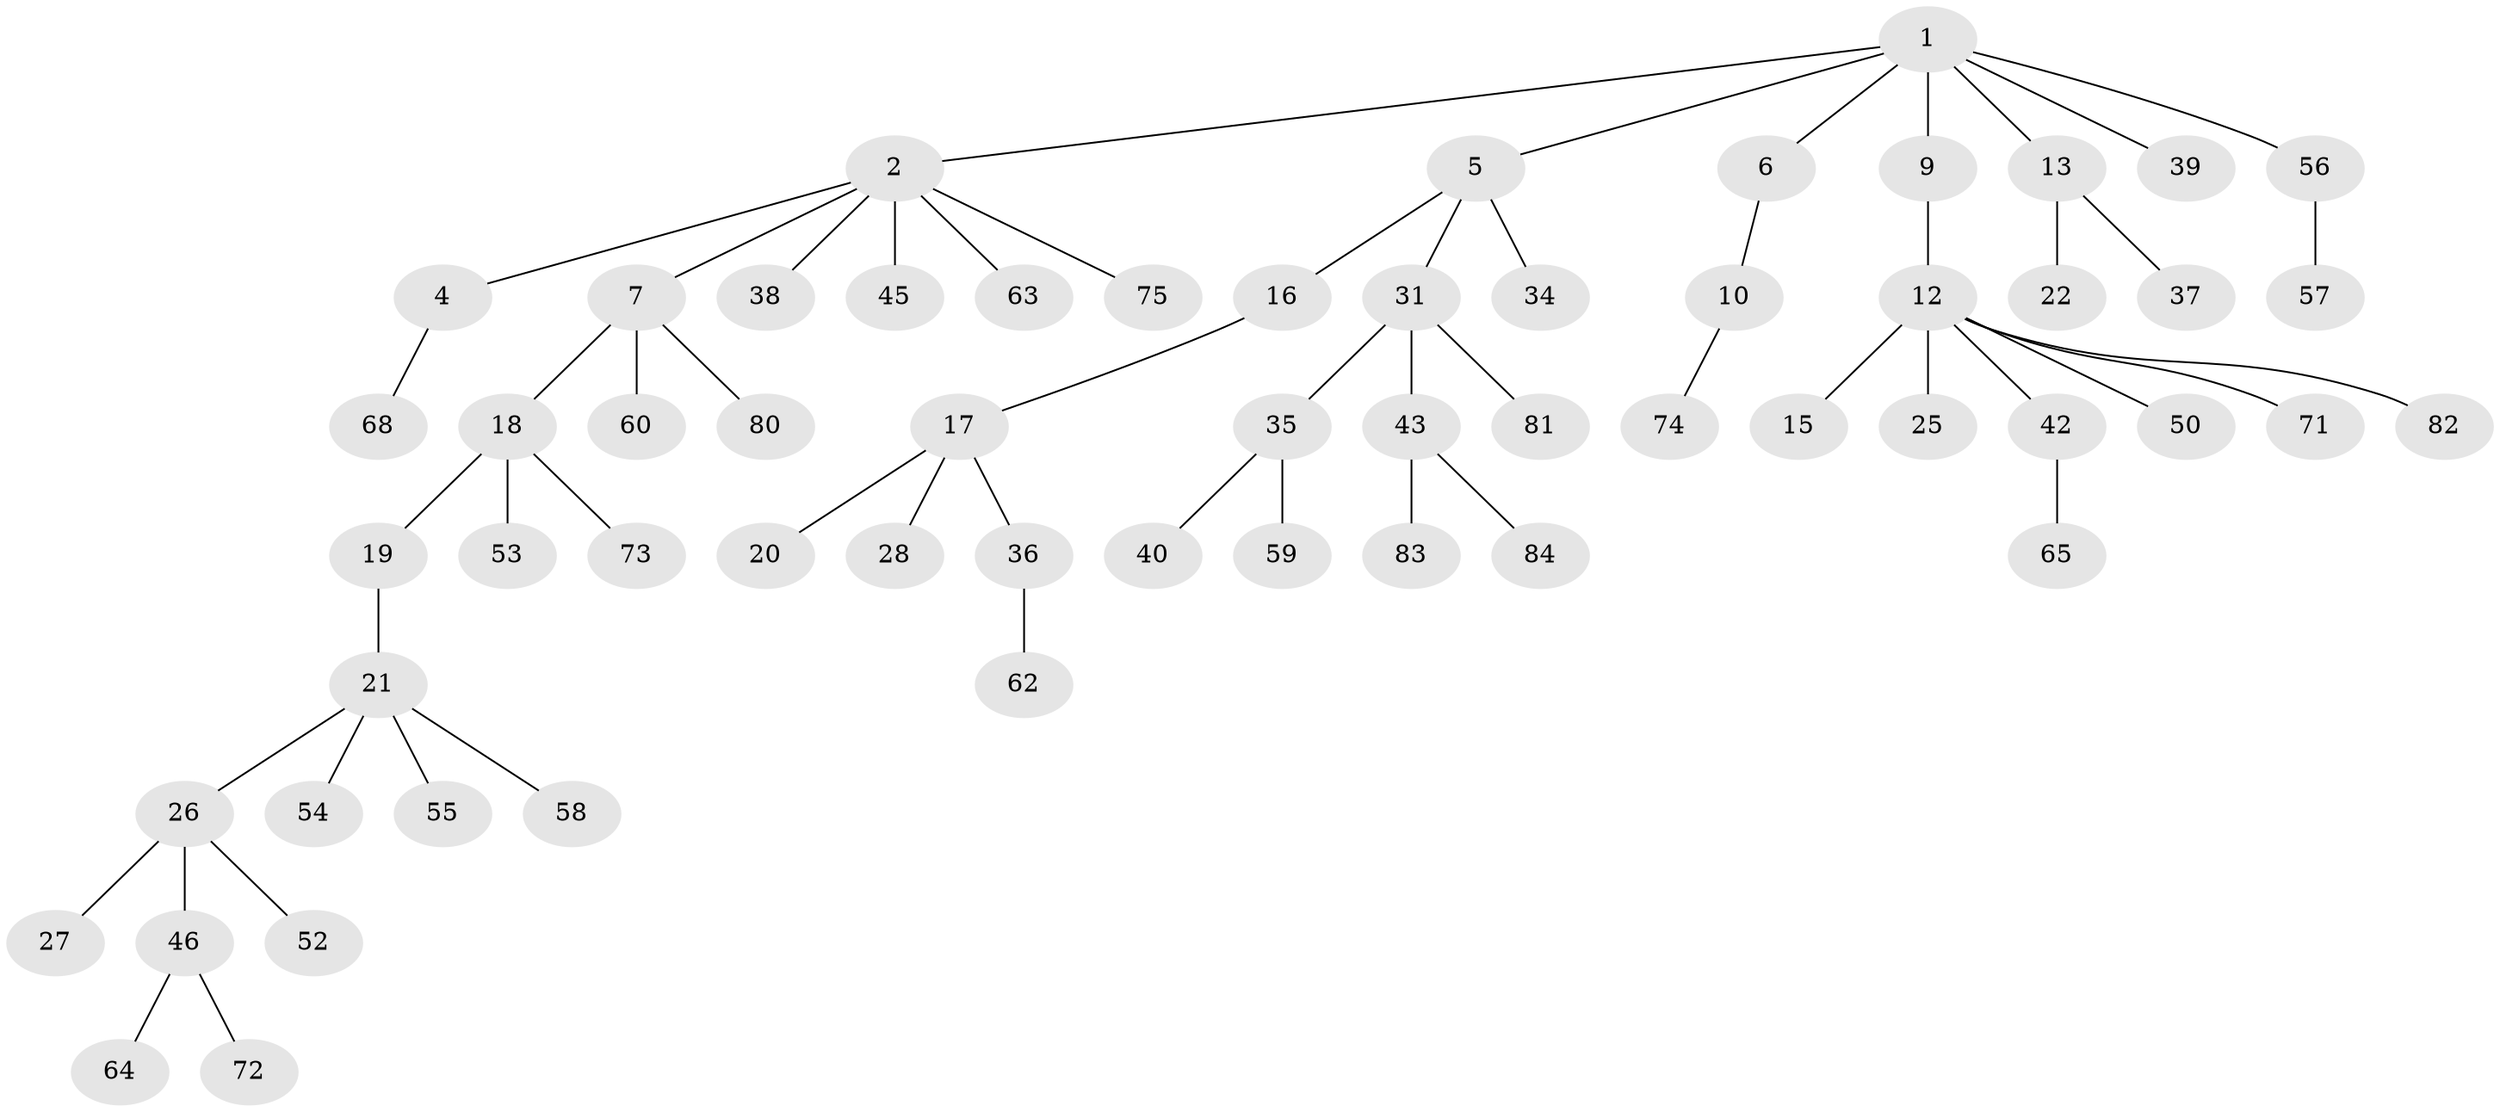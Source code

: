 // Generated by graph-tools (version 1.1) at 2025/52/02/27/25 19:52:10]
// undirected, 59 vertices, 58 edges
graph export_dot {
graph [start="1"]
  node [color=gray90,style=filled];
  1 [super="+3"];
  2 [super="+8"];
  4 [super="+41"];
  5 [super="+14"];
  6 [super="+24"];
  7 [super="+29"];
  9 [super="+11"];
  10 [super="+76"];
  12 [super="+23"];
  13;
  15;
  16;
  17 [super="+61"];
  18 [super="+30"];
  19;
  20 [super="+51"];
  21 [super="+44"];
  22 [super="+66"];
  25 [super="+77"];
  26;
  27 [super="+32"];
  28;
  31 [super="+33"];
  34;
  35 [super="+48"];
  36;
  37 [super="+49"];
  38 [super="+85"];
  39;
  40;
  42;
  43 [super="+47"];
  45;
  46 [super="+70"];
  50;
  52 [super="+78"];
  53;
  54;
  55;
  56 [super="+79"];
  57;
  58;
  59;
  60;
  62;
  63;
  64 [super="+69"];
  65 [super="+67"];
  68;
  71;
  72;
  73;
  74;
  75;
  80;
  81;
  82;
  83;
  84;
  1 -- 2;
  1 -- 13;
  1 -- 5;
  1 -- 6;
  1 -- 39;
  1 -- 56;
  1 -- 9;
  2 -- 4;
  2 -- 7;
  2 -- 38;
  2 -- 45;
  2 -- 75;
  2 -- 63;
  4 -- 68;
  5 -- 16;
  5 -- 31;
  5 -- 34;
  6 -- 10;
  7 -- 18;
  7 -- 60;
  7 -- 80;
  9 -- 12;
  10 -- 74;
  12 -- 15;
  12 -- 50;
  12 -- 82;
  12 -- 71;
  12 -- 25;
  12 -- 42;
  13 -- 22;
  13 -- 37;
  16 -- 17;
  17 -- 20;
  17 -- 28;
  17 -- 36;
  18 -- 19;
  18 -- 53;
  18 -- 73;
  19 -- 21;
  21 -- 26;
  21 -- 58;
  21 -- 54;
  21 -- 55;
  26 -- 27;
  26 -- 46;
  26 -- 52;
  31 -- 43;
  31 -- 81;
  31 -- 35;
  35 -- 40;
  35 -- 59;
  36 -- 62;
  42 -- 65;
  43 -- 83;
  43 -- 84;
  46 -- 64;
  46 -- 72;
  56 -- 57;
}
